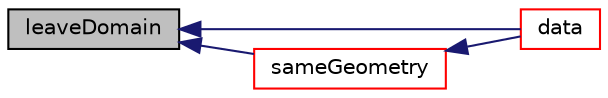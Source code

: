 digraph "leaveDomain"
{
  bgcolor="transparent";
  edge [fontname="Helvetica",fontsize="10",labelfontname="Helvetica",labelfontsize="10"];
  node [fontname="Helvetica",fontsize="10",shape=record];
  rankdir="LR";
  Node48 [label="leaveDomain",height=0.2,width=0.4,color="black", fillcolor="grey75", style="filled", fontcolor="black"];
  Node48 -> Node49 [dir="back",color="midnightblue",fontsize="10",style="solid",fontname="Helvetica"];
  Node49 [label="data",height=0.2,width=0.4,color="red",URL="$a26333.html#ad7f8023f823553543ca50bd5d11b877b"];
  Node48 -> Node53 [dir="back",color="midnightblue",fontsize="10",style="solid",fontname="Helvetica"];
  Node53 [label="sameGeometry",height=0.2,width=0.4,color="red",URL="$a26333.html#a969e33e01dabf0bfe4080a508f7f8adc",tooltip="Check for identical geometrical data. Used for cyclics checking. "];
  Node53 -> Node49 [dir="back",color="midnightblue",fontsize="10",style="solid",fontname="Helvetica"];
}
